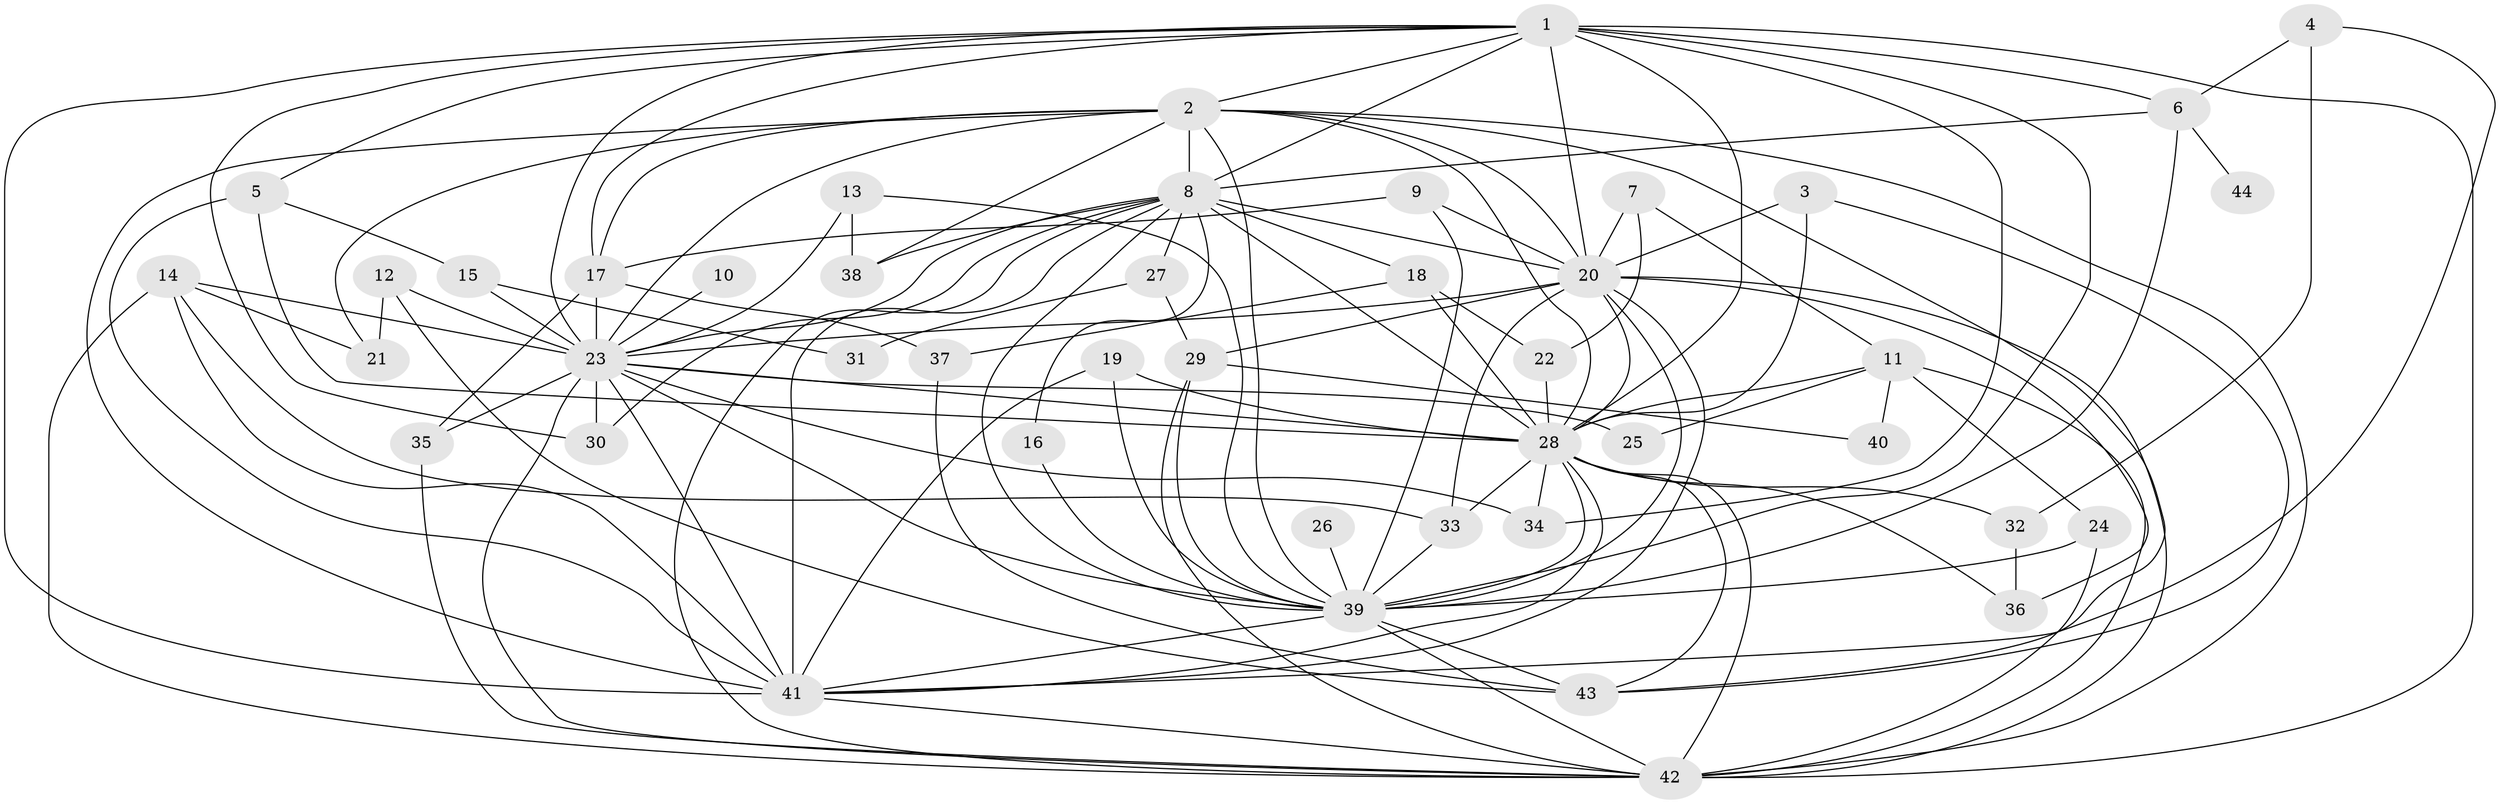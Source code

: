// original degree distribution, {18: 0.022988505747126436, 25: 0.011494252873563218, 17: 0.022988505747126436, 24: 0.011494252873563218, 23: 0.011494252873563218, 15: 0.011494252873563218, 16: 0.011494252873563218, 12: 0.011494252873563218, 4: 0.10344827586206896, 2: 0.5402298850574713, 7: 0.034482758620689655, 3: 0.1724137931034483, 6: 0.022988505747126436, 5: 0.011494252873563218}
// Generated by graph-tools (version 1.1) at 2025/36/03/04/25 23:36:21]
// undirected, 44 vertices, 123 edges
graph export_dot {
  node [color=gray90,style=filled];
  1;
  2;
  3;
  4;
  5;
  6;
  7;
  8;
  9;
  10;
  11;
  12;
  13;
  14;
  15;
  16;
  17;
  18;
  19;
  20;
  21;
  22;
  23;
  24;
  25;
  26;
  27;
  28;
  29;
  30;
  31;
  32;
  33;
  34;
  35;
  36;
  37;
  38;
  39;
  40;
  41;
  42;
  43;
  44;
  1 -- 2 [weight=2.0];
  1 -- 5 [weight=1.0];
  1 -- 6 [weight=1.0];
  1 -- 8 [weight=3.0];
  1 -- 17 [weight=1.0];
  1 -- 20 [weight=2.0];
  1 -- 23 [weight=2.0];
  1 -- 28 [weight=3.0];
  1 -- 30 [weight=1.0];
  1 -- 34 [weight=1.0];
  1 -- 39 [weight=2.0];
  1 -- 41 [weight=3.0];
  1 -- 42 [weight=4.0];
  2 -- 8 [weight=1.0];
  2 -- 17 [weight=1.0];
  2 -- 20 [weight=1.0];
  2 -- 21 [weight=1.0];
  2 -- 23 [weight=1.0];
  2 -- 28 [weight=1.0];
  2 -- 38 [weight=2.0];
  2 -- 39 [weight=1.0];
  2 -- 41 [weight=2.0];
  2 -- 42 [weight=1.0];
  2 -- 43 [weight=1.0];
  3 -- 20 [weight=1.0];
  3 -- 28 [weight=1.0];
  3 -- 43 [weight=1.0];
  4 -- 6 [weight=1.0];
  4 -- 32 [weight=1.0];
  4 -- 41 [weight=1.0];
  5 -- 15 [weight=1.0];
  5 -- 28 [weight=1.0];
  5 -- 41 [weight=1.0];
  6 -- 8 [weight=1.0];
  6 -- 39 [weight=1.0];
  6 -- 44 [weight=1.0];
  7 -- 11 [weight=1.0];
  7 -- 20 [weight=1.0];
  7 -- 22 [weight=1.0];
  8 -- 16 [weight=1.0];
  8 -- 18 [weight=1.0];
  8 -- 20 [weight=1.0];
  8 -- 23 [weight=1.0];
  8 -- 27 [weight=2.0];
  8 -- 28 [weight=1.0];
  8 -- 30 [weight=1.0];
  8 -- 38 [weight=1.0];
  8 -- 39 [weight=1.0];
  8 -- 41 [weight=1.0];
  8 -- 42 [weight=1.0];
  9 -- 17 [weight=1.0];
  9 -- 20 [weight=1.0];
  9 -- 39 [weight=1.0];
  10 -- 23 [weight=1.0];
  11 -- 24 [weight=1.0];
  11 -- 25 [weight=1.0];
  11 -- 28 [weight=2.0];
  11 -- 40 [weight=1.0];
  11 -- 42 [weight=1.0];
  12 -- 21 [weight=1.0];
  12 -- 23 [weight=2.0];
  12 -- 43 [weight=1.0];
  13 -- 23 [weight=1.0];
  13 -- 38 [weight=1.0];
  13 -- 39 [weight=1.0];
  14 -- 21 [weight=1.0];
  14 -- 23 [weight=1.0];
  14 -- 33 [weight=1.0];
  14 -- 41 [weight=1.0];
  14 -- 42 [weight=1.0];
  15 -- 23 [weight=2.0];
  15 -- 31 [weight=1.0];
  16 -- 39 [weight=1.0];
  17 -- 23 [weight=1.0];
  17 -- 35 [weight=1.0];
  17 -- 37 [weight=2.0];
  18 -- 22 [weight=1.0];
  18 -- 28 [weight=1.0];
  18 -- 37 [weight=1.0];
  19 -- 28 [weight=1.0];
  19 -- 39 [weight=1.0];
  19 -- 41 [weight=1.0];
  20 -- 23 [weight=1.0];
  20 -- 28 [weight=1.0];
  20 -- 29 [weight=2.0];
  20 -- 33 [weight=1.0];
  20 -- 36 [weight=2.0];
  20 -- 39 [weight=2.0];
  20 -- 41 [weight=1.0];
  20 -- 42 [weight=1.0];
  22 -- 28 [weight=1.0];
  23 -- 25 [weight=1.0];
  23 -- 28 [weight=1.0];
  23 -- 30 [weight=1.0];
  23 -- 34 [weight=2.0];
  23 -- 35 [weight=1.0];
  23 -- 39 [weight=1.0];
  23 -- 41 [weight=1.0];
  23 -- 42 [weight=3.0];
  24 -- 39 [weight=1.0];
  24 -- 42 [weight=1.0];
  26 -- 39 [weight=2.0];
  27 -- 29 [weight=1.0];
  27 -- 31 [weight=1.0];
  28 -- 32 [weight=1.0];
  28 -- 33 [weight=1.0];
  28 -- 34 [weight=1.0];
  28 -- 36 [weight=1.0];
  28 -- 39 [weight=1.0];
  28 -- 41 [weight=2.0];
  28 -- 42 [weight=1.0];
  28 -- 43 [weight=1.0];
  29 -- 39 [weight=1.0];
  29 -- 40 [weight=1.0];
  29 -- 42 [weight=1.0];
  32 -- 36 [weight=1.0];
  33 -- 39 [weight=1.0];
  35 -- 42 [weight=1.0];
  37 -- 43 [weight=1.0];
  39 -- 41 [weight=2.0];
  39 -- 42 [weight=1.0];
  39 -- 43 [weight=1.0];
  41 -- 42 [weight=1.0];
}
